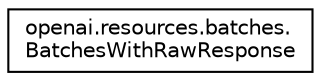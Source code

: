digraph "Graphical Class Hierarchy"
{
 // LATEX_PDF_SIZE
  edge [fontname="Helvetica",fontsize="10",labelfontname="Helvetica",labelfontsize="10"];
  node [fontname="Helvetica",fontsize="10",shape=record];
  rankdir="LR";
  Node0 [label="openai.resources.batches.\lBatchesWithRawResponse",height=0.2,width=0.4,color="black", fillcolor="white", style="filled",URL="$classopenai_1_1resources_1_1batches_1_1BatchesWithRawResponse.html",tooltip=" "];
}
